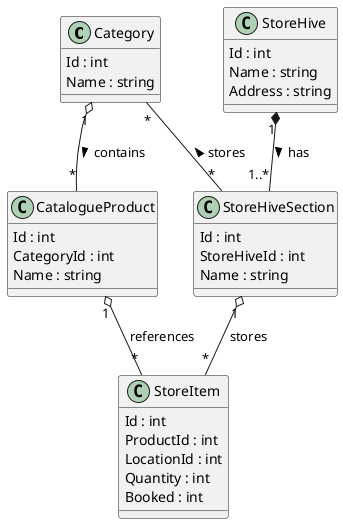 @startuml

class Category {
  Id : int
  Name : string
}

class CatalogueProduct {
  Id : int
  CategoryId : int
  Name : string
}

class StoreHive {
  Id : int
  Name : string
  Address : string
}

class StoreHiveSection {
  Id : int
  StoreHiveId : int
  Name : string
}

class StoreItem {
  Id : int
  ProductId : int
  LocationId : int
  Quantity : int
  Booked : int
}

Category "1" o-- "*" CatalogueProduct : contains >
StoreHive "1" *-- "1..*" StoreHiveSection : has >
StoreHiveSection "1" o-- "*" StoreItem : stores
CatalogueProduct "1" o-- "*" StoreItem : references
Category "*" -- "*" StoreHiveSection : stores <

@enduml